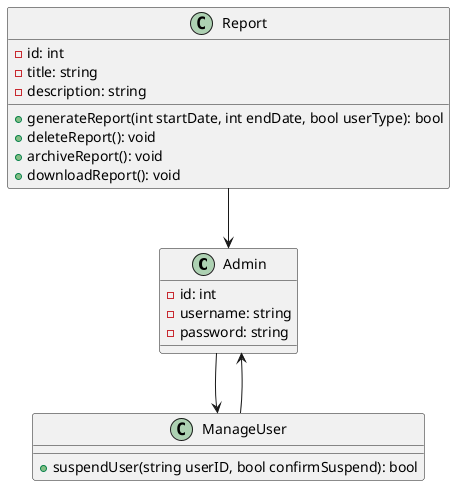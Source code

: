 @startuml
class Admin {
    - id: int
    - username: string
    - password: string
  }

  class ManageUser {
    + suspendUser(string userID, bool confirmSuspend): bool
  }


  class Report {
    - id: int
    - title: string
    - description: string
    + generateReport(int startDate, int endDate, bool userType): bool
    + deleteReport(): void
    + archiveReport(): void
    + downloadReport(): void
  }


Admin --> ManageUser
ManageUser --> Admin
Report --> Admin
@enduml